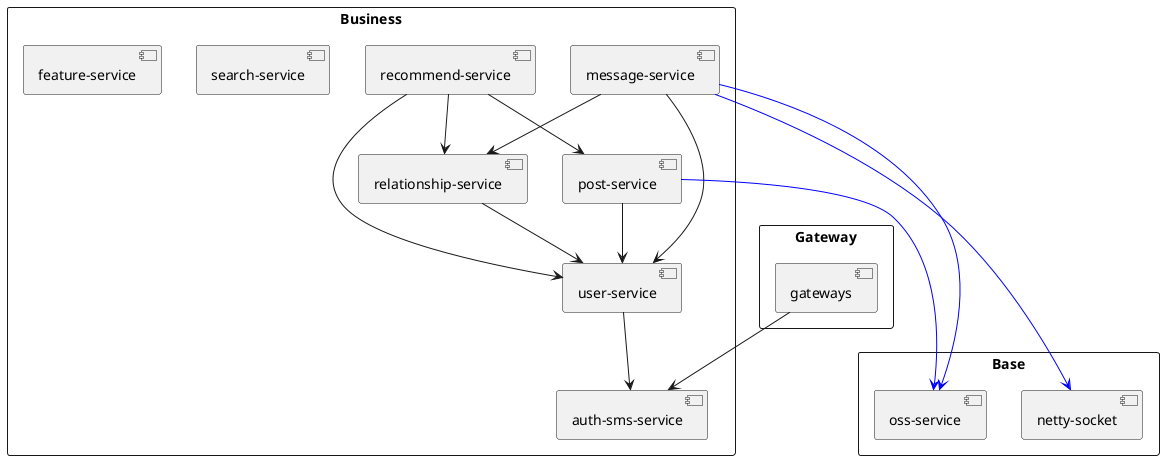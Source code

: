 @startuml
skinparam packageStyle rectangle


package "Base" {
    [netty-socket]
    [oss-service]
}

package "Business" {
    [user-service]
    [auth-sms-service]
    [message-service]
    [relationship-service]
    [post-service]
    [recommend-service]
    [search-service]
    [feature-service]

    [message-service] --> [user-service]
    [message-service] --> [relationship-service]
    [message-service] -[#0000FF]--> [oss-service]
    [message-service] -[#0000FF]--> [netty-socket]

    [relationship-service] --> [user-service]

    [user-service] --> [auth-sms-service]

    [post-service] --> [user-service]
    [post-service] -[#0000FF]--> [oss-service]

    [recommend-service] --> [user-service]
    [recommend-service] --> [post-service]
    [recommend-service] --> [relationship-service]
}

package "Gateway" {
    [gateways]

    [gateways] --> [auth-sms-service]
}

@enduml